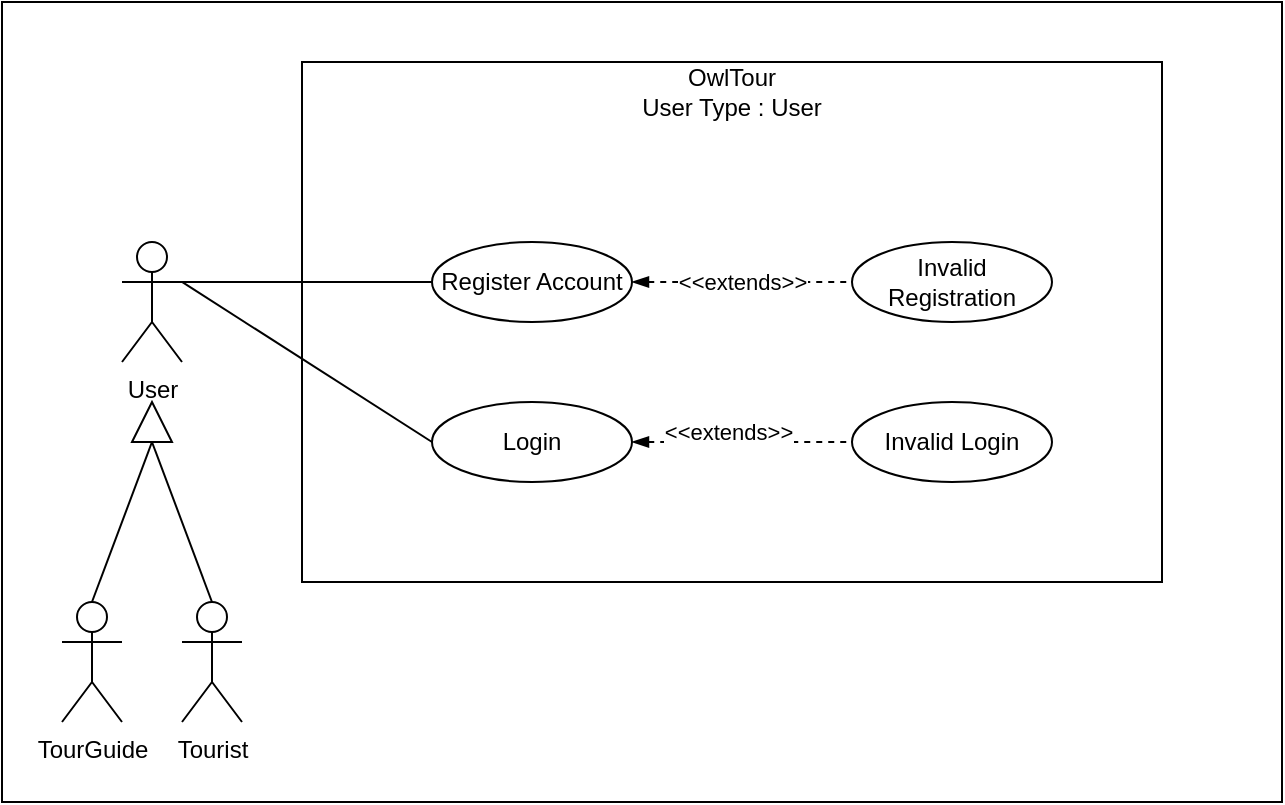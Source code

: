 <mxfile version="12.2.3" type="google" pages="1"><diagram id="FW9gJaoVjwPzpGUyrsjt" name="Page-1"><mxGraphModel dx="1408" dy="709" grid="1" gridSize="10" guides="1" tooltips="1" connect="1" arrows="1" fold="1" page="1" pageScale="1" pageWidth="800" pageHeight="450" math="0" shadow="0"><root><mxCell id="0"/><mxCell id="1" parent="0"/><mxCell id="y7tqkDpBwsT-sIgQHykZ-1" value="" style="rounded=0;whiteSpace=wrap;html=1;" vertex="1" parent="1"><mxGeometry x="70" y="20" width="640" height="400" as="geometry"/></mxCell><mxCell id="HQxQDk9-_CEXQSKm39Y0-1" value="User" style="shape=umlActor;verticalLabelPosition=bottom;labelBackgroundColor=#ffffff;verticalAlign=top;html=1;outlineConnect=0;" parent="1" vertex="1"><mxGeometry x="130" y="140" width="30" height="60" as="geometry"/></mxCell><mxCell id="HQxQDk9-_CEXQSKm39Y0-6" value="" style="rounded=0;whiteSpace=wrap;html=1;" parent="1" vertex="1"><mxGeometry x="220" y="50" width="430" height="260" as="geometry"/></mxCell><mxCell id="HQxQDk9-_CEXQSKm39Y0-7" value="OwlTour&lt;br&gt;User Type : User" style="text;html=1;strokeColor=none;fillColor=none;align=center;verticalAlign=middle;whiteSpace=wrap;rounded=0;" parent="1" vertex="1"><mxGeometry x="375" y="50" width="120" height="30" as="geometry"/></mxCell><mxCell id="HQxQDk9-_CEXQSKm39Y0-8" value="Register Account" style="ellipse;whiteSpace=wrap;html=1;" parent="1" vertex="1"><mxGeometry x="285" y="140" width="100" height="40" as="geometry"/></mxCell><mxCell id="HQxQDk9-_CEXQSKm39Y0-9" value="Invalid Registration" style="ellipse;whiteSpace=wrap;html=1;" parent="1" vertex="1"><mxGeometry x="495" y="140" width="100" height="40" as="geometry"/></mxCell><mxCell id="HQxQDk9-_CEXQSKm39Y0-10" value="&amp;lt;&amp;lt;extends&amp;gt;&amp;gt;" style="endArrow=none;dashed=1;html=1;entryX=0;entryY=0.5;entryDx=0;entryDy=0;startArrow=blockThin;startFill=1;exitX=1;exitY=0.5;exitDx=0;exitDy=0;" parent="1" source="HQxQDk9-_CEXQSKm39Y0-8" target="HQxQDk9-_CEXQSKm39Y0-9" edge="1"><mxGeometry width="50" height="50" relative="1" as="geometry"><mxPoint x="465" y="130" as="sourcePoint"/><mxPoint x="515" y="80" as="targetPoint"/></mxGeometry></mxCell><mxCell id="HQxQDk9-_CEXQSKm39Y0-15" value="Login" style="ellipse;whiteSpace=wrap;html=1;" parent="1" vertex="1"><mxGeometry x="285" y="220" width="100" height="40" as="geometry"/></mxCell><mxCell id="HQxQDk9-_CEXQSKm39Y0-19" value="Invalid Login" style="ellipse;whiteSpace=wrap;html=1;" parent="1" vertex="1"><mxGeometry x="495" y="220" width="100" height="40" as="geometry"/></mxCell><mxCell id="HQxQDk9-_CEXQSKm39Y0-21" value="&amp;lt;&amp;lt;extends&amp;gt;&amp;gt;" style="endArrow=none;dashed=1;html=1;entryX=0;entryY=0.5;entryDx=0;entryDy=0;startArrow=blockThin;startFill=1;exitX=1;exitY=0.5;exitDx=0;exitDy=0;" parent="1" source="HQxQDk9-_CEXQSKm39Y0-15" target="HQxQDk9-_CEXQSKm39Y0-19" edge="1"><mxGeometry x="-0.138" y="5" width="50" height="50" relative="1" as="geometry"><mxPoint x="540" y="120" as="sourcePoint"/><mxPoint x="475" y="160" as="targetPoint"/><mxPoint as="offset"/></mxGeometry></mxCell><mxCell id="slbuwRTeaG9NmwBb6Kix-1" value="Tourist" style="shape=umlActor;verticalLabelPosition=bottom;labelBackgroundColor=#ffffff;verticalAlign=top;html=1;outlineConnect=0;" parent="1" vertex="1"><mxGeometry x="160" y="320" width="30" height="60" as="geometry"/></mxCell><mxCell id="slbuwRTeaG9NmwBb6Kix-2" value="" style="triangle;whiteSpace=wrap;html=1;rotation=-90;" parent="1" vertex="1"><mxGeometry x="135" y="220" width="20" height="20" as="geometry"/></mxCell><mxCell id="slbuwRTeaG9NmwBb6Kix-4" value="TourGuide" style="shape=umlActor;verticalLabelPosition=bottom;labelBackgroundColor=#ffffff;verticalAlign=top;html=1;outlineConnect=0;" parent="1" vertex="1"><mxGeometry x="100" y="320" width="30" height="60" as="geometry"/></mxCell><mxCell id="slbuwRTeaG9NmwBb6Kix-6" value="" style="endArrow=none;html=1;entryX=0;entryY=0.5;entryDx=0;entryDy=0;exitX=0.5;exitY=0;exitDx=0;exitDy=0;exitPerimeter=0;" parent="1" source="slbuwRTeaG9NmwBb6Kix-4" target="slbuwRTeaG9NmwBb6Kix-2" edge="1"><mxGeometry width="50" height="50" relative="1" as="geometry"><mxPoint x="90" y="700" as="sourcePoint"/><mxPoint x="140" y="650" as="targetPoint"/></mxGeometry></mxCell><mxCell id="slbuwRTeaG9NmwBb6Kix-7" value="" style="endArrow=none;html=1;exitX=0.5;exitY=0;exitDx=0;exitDy=0;exitPerimeter=0;entryX=0;entryY=0.5;entryDx=0;entryDy=0;" parent="1" source="slbuwRTeaG9NmwBb6Kix-1" target="slbuwRTeaG9NmwBb6Kix-2" edge="1"><mxGeometry width="50" height="50" relative="1" as="geometry"><mxPoint x="90" y="700" as="sourcePoint"/><mxPoint x="145" y="260" as="targetPoint"/></mxGeometry></mxCell><mxCell id="slbuwRTeaG9NmwBb6Kix-16" value="" style="endArrow=none;html=1;entryX=1;entryY=0.333;entryDx=0;entryDy=0;entryPerimeter=0;exitX=0;exitY=0.5;exitDx=0;exitDy=0;" parent="1" source="HQxQDk9-_CEXQSKm39Y0-8" target="HQxQDk9-_CEXQSKm39Y0-1" edge="1"><mxGeometry width="50" height="50" relative="1" as="geometry"><mxPoint x="80" y="700" as="sourcePoint"/><mxPoint x="130" y="650" as="targetPoint"/></mxGeometry></mxCell><mxCell id="slbuwRTeaG9NmwBb6Kix-17" value="" style="endArrow=none;html=1;entryX=1;entryY=0.333;entryDx=0;entryDy=0;entryPerimeter=0;exitX=0;exitY=0.5;exitDx=0;exitDy=0;" parent="1" source="HQxQDk9-_CEXQSKm39Y0-15" target="HQxQDk9-_CEXQSKm39Y0-1" edge="1"><mxGeometry width="50" height="50" relative="1" as="geometry"><mxPoint x="80" y="700" as="sourcePoint"/><mxPoint x="130" y="650" as="targetPoint"/></mxGeometry></mxCell></root></mxGraphModel></diagram></mxfile>